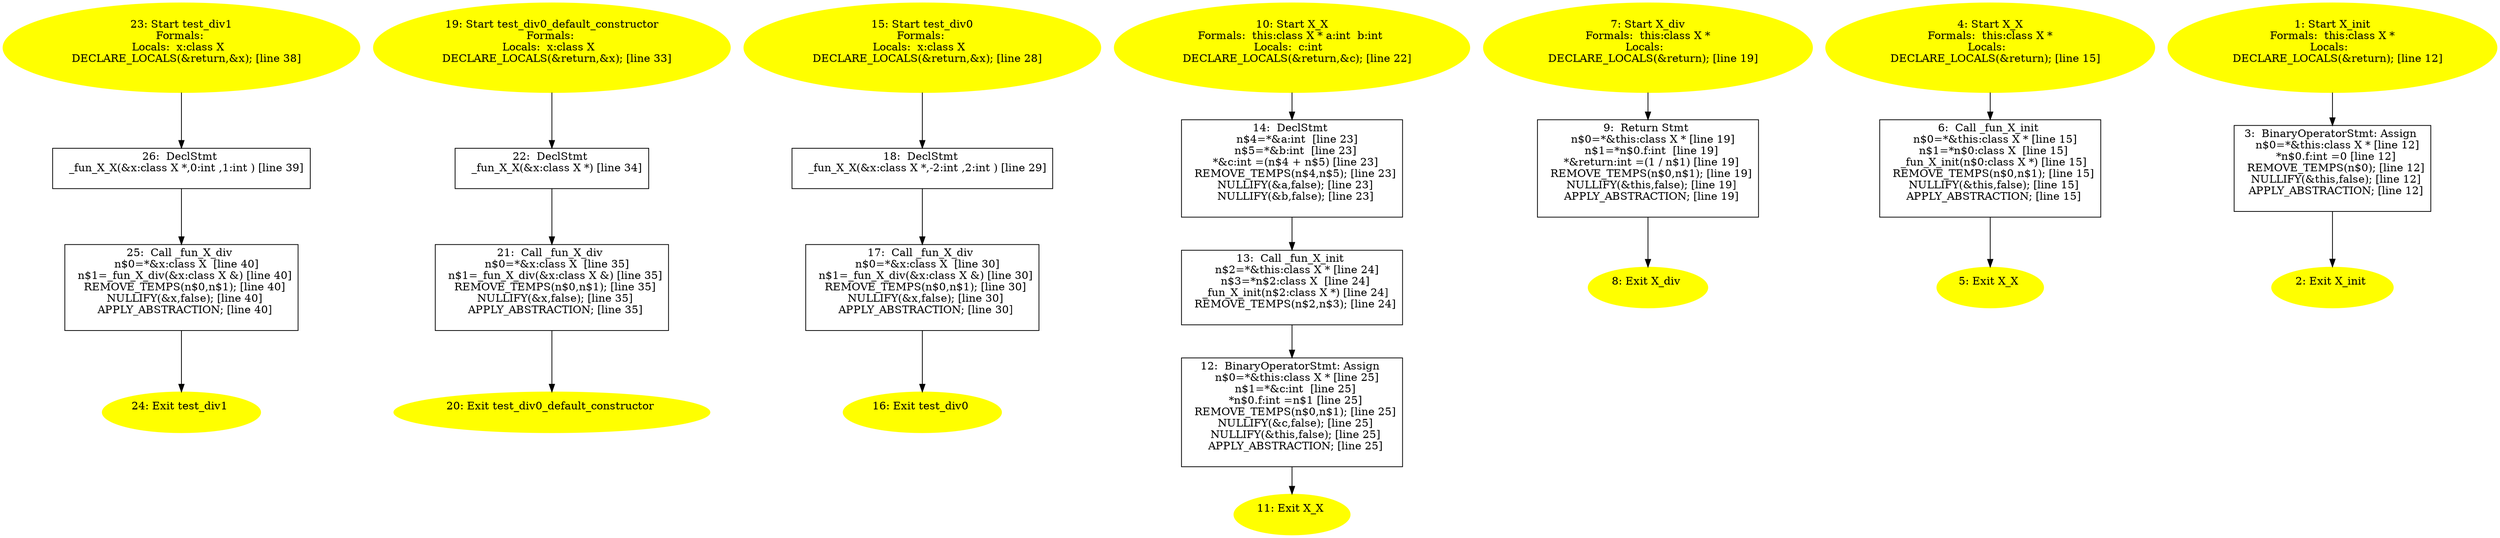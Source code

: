 digraph iCFG {
26 [label="26:  DeclStmt \n   _fun_X_X(&x:class X *,0:int ,1:int ) [line 39]\n " shape="box"]
	

	 26 -> 25 ;
25 [label="25:  Call _fun_X_div \n   n$0=*&x:class X  [line 40]\n  n$1=_fun_X_div(&x:class X &) [line 40]\n  REMOVE_TEMPS(n$0,n$1); [line 40]\n  NULLIFY(&x,false); [line 40]\n  APPLY_ABSTRACTION; [line 40]\n " shape="box"]
	

	 25 -> 24 ;
24 [label="24: Exit test_div1 \n  " color=yellow style=filled]
	

23 [label="23: Start test_div1\nFormals: \nLocals:  x:class X  \n   DECLARE_LOCALS(&return,&x); [line 38]\n " color=yellow style=filled]
	

	 23 -> 26 ;
22 [label="22:  DeclStmt \n   _fun_X_X(&x:class X *) [line 34]\n " shape="box"]
	

	 22 -> 21 ;
21 [label="21:  Call _fun_X_div \n   n$0=*&x:class X  [line 35]\n  n$1=_fun_X_div(&x:class X &) [line 35]\n  REMOVE_TEMPS(n$0,n$1); [line 35]\n  NULLIFY(&x,false); [line 35]\n  APPLY_ABSTRACTION; [line 35]\n " shape="box"]
	

	 21 -> 20 ;
20 [label="20: Exit test_div0_default_constructor \n  " color=yellow style=filled]
	

19 [label="19: Start test_div0_default_constructor\nFormals: \nLocals:  x:class X  \n   DECLARE_LOCALS(&return,&x); [line 33]\n " color=yellow style=filled]
	

	 19 -> 22 ;
18 [label="18:  DeclStmt \n   _fun_X_X(&x:class X *,-2:int ,2:int ) [line 29]\n " shape="box"]
	

	 18 -> 17 ;
17 [label="17:  Call _fun_X_div \n   n$0=*&x:class X  [line 30]\n  n$1=_fun_X_div(&x:class X &) [line 30]\n  REMOVE_TEMPS(n$0,n$1); [line 30]\n  NULLIFY(&x,false); [line 30]\n  APPLY_ABSTRACTION; [line 30]\n " shape="box"]
	

	 17 -> 16 ;
16 [label="16: Exit test_div0 \n  " color=yellow style=filled]
	

15 [label="15: Start test_div0\nFormals: \nLocals:  x:class X  \n   DECLARE_LOCALS(&return,&x); [line 28]\n " color=yellow style=filled]
	

	 15 -> 18 ;
14 [label="14:  DeclStmt \n   n$4=*&a:int  [line 23]\n  n$5=*&b:int  [line 23]\n  *&c:int =(n$4 + n$5) [line 23]\n  REMOVE_TEMPS(n$4,n$5); [line 23]\n  NULLIFY(&a,false); [line 23]\n  NULLIFY(&b,false); [line 23]\n " shape="box"]
	

	 14 -> 13 ;
13 [label="13:  Call _fun_X_init \n   n$2=*&this:class X * [line 24]\n  n$3=*n$2:class X  [line 24]\n  _fun_X_init(n$2:class X *) [line 24]\n  REMOVE_TEMPS(n$2,n$3); [line 24]\n " shape="box"]
	

	 13 -> 12 ;
12 [label="12:  BinaryOperatorStmt: Assign \n   n$0=*&this:class X * [line 25]\n  n$1=*&c:int  [line 25]\n  *n$0.f:int =n$1 [line 25]\n  REMOVE_TEMPS(n$0,n$1); [line 25]\n  NULLIFY(&c,false); [line 25]\n  NULLIFY(&this,false); [line 25]\n  APPLY_ABSTRACTION; [line 25]\n " shape="box"]
	

	 12 -> 11 ;
11 [label="11: Exit X_X \n  " color=yellow style=filled]
	

10 [label="10: Start X_X\nFormals:  this:class X * a:int  b:int \nLocals:  c:int  \n   DECLARE_LOCALS(&return,&c); [line 22]\n " color=yellow style=filled]
	

	 10 -> 14 ;
9 [label="9:  Return Stmt \n   n$0=*&this:class X * [line 19]\n  n$1=*n$0.f:int  [line 19]\n  *&return:int =(1 / n$1) [line 19]\n  REMOVE_TEMPS(n$0,n$1); [line 19]\n  NULLIFY(&this,false); [line 19]\n  APPLY_ABSTRACTION; [line 19]\n " shape="box"]
	

	 9 -> 8 ;
8 [label="8: Exit X_div \n  " color=yellow style=filled]
	

7 [label="7: Start X_div\nFormals:  this:class X *\nLocals:  \n   DECLARE_LOCALS(&return); [line 19]\n " color=yellow style=filled]
	

	 7 -> 9 ;
6 [label="6:  Call _fun_X_init \n   n$0=*&this:class X * [line 15]\n  n$1=*n$0:class X  [line 15]\n  _fun_X_init(n$0:class X *) [line 15]\n  REMOVE_TEMPS(n$0,n$1); [line 15]\n  NULLIFY(&this,false); [line 15]\n  APPLY_ABSTRACTION; [line 15]\n " shape="box"]
	

	 6 -> 5 ;
5 [label="5: Exit X_X \n  " color=yellow style=filled]
	

4 [label="4: Start X_X\nFormals:  this:class X *\nLocals:  \n   DECLARE_LOCALS(&return); [line 15]\n " color=yellow style=filled]
	

	 4 -> 6 ;
3 [label="3:  BinaryOperatorStmt: Assign \n   n$0=*&this:class X * [line 12]\n  *n$0.f:int =0 [line 12]\n  REMOVE_TEMPS(n$0); [line 12]\n  NULLIFY(&this,false); [line 12]\n  APPLY_ABSTRACTION; [line 12]\n " shape="box"]
	

	 3 -> 2 ;
2 [label="2: Exit X_init \n  " color=yellow style=filled]
	

1 [label="1: Start X_init\nFormals:  this:class X *\nLocals:  \n   DECLARE_LOCALS(&return); [line 12]\n " color=yellow style=filled]
	

	 1 -> 3 ;
}
